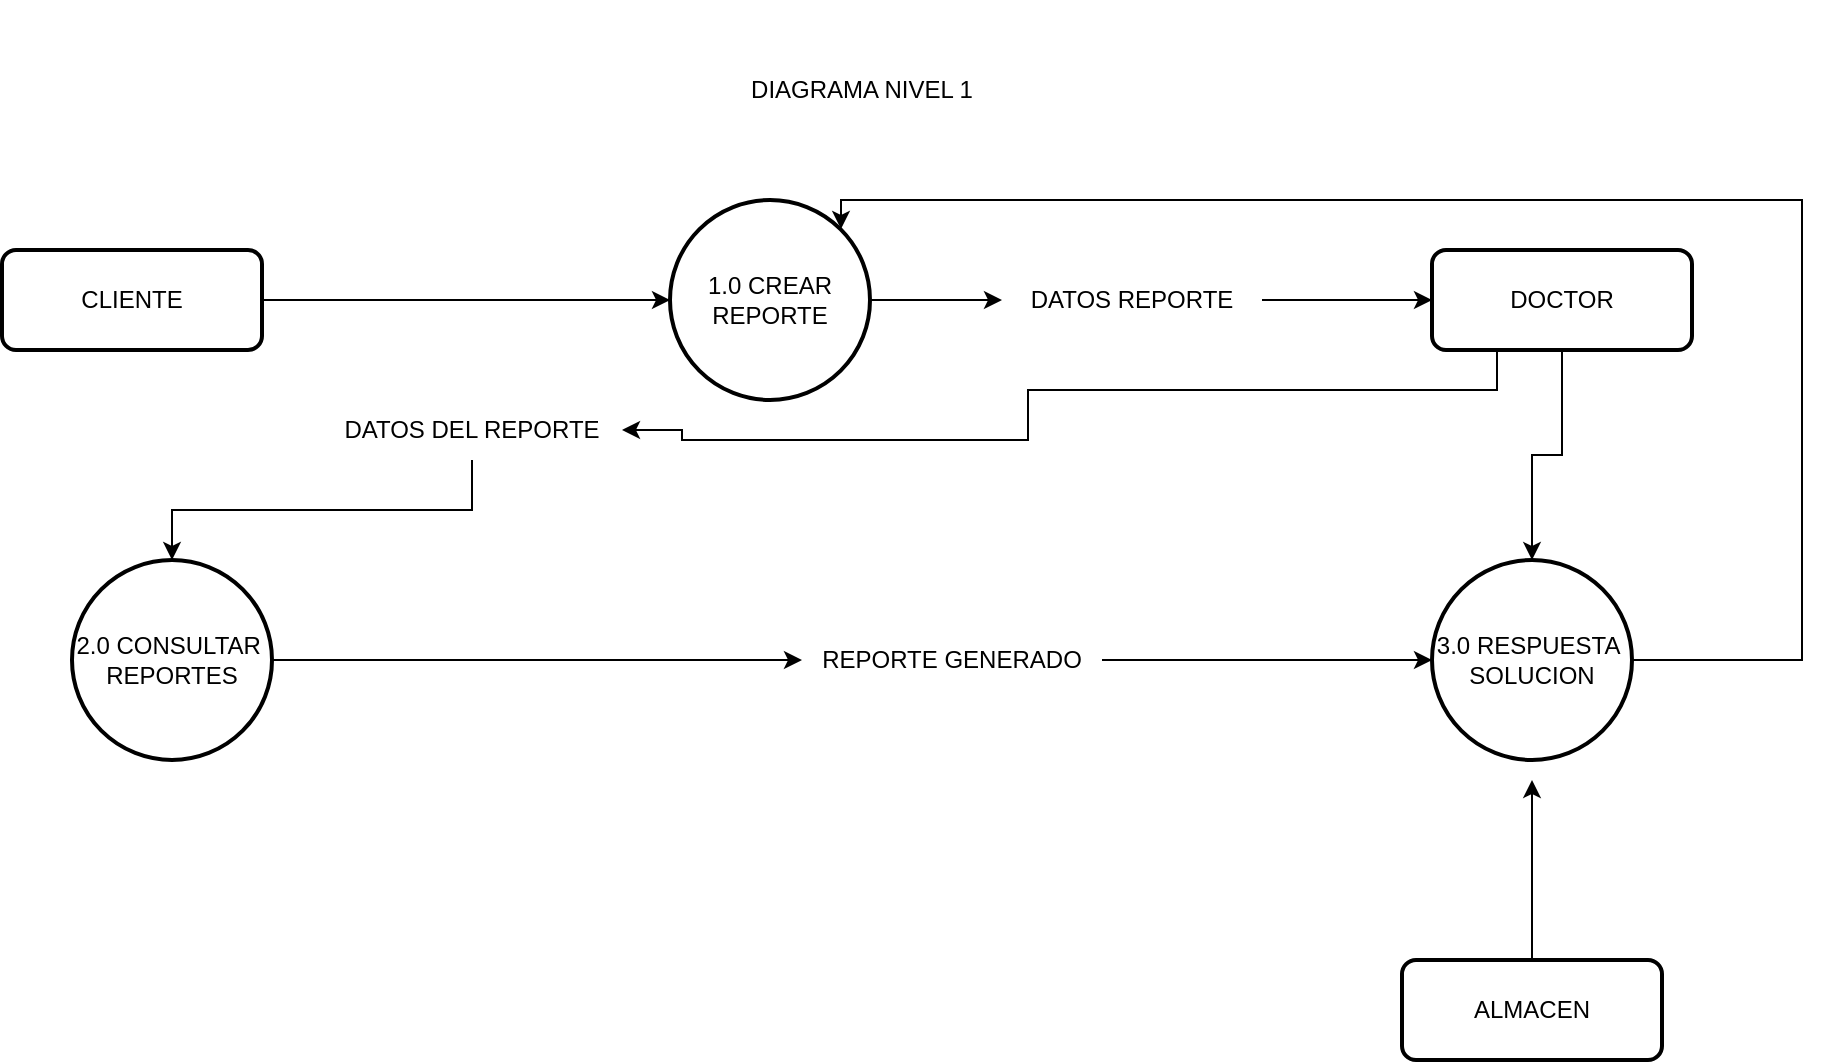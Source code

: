 <mxfile version="27.0.5">
  <diagram name="Página-1" id="offA2QsUWKVMqpJ2NT_O">
    <mxGraphModel dx="1028" dy="1787" grid="1" gridSize="10" guides="1" tooltips="1" connect="1" arrows="1" fold="1" page="1" pageScale="1" pageWidth="827" pageHeight="1169" math="0" shadow="0">
      <root>
        <mxCell id="0" />
        <mxCell id="1" parent="0" />
        <mxCell id="N8YXSEBH_jVdmxB8FjeN-1" value="DIAGRAMA NIVEL 1" style="text;html=1;align=center;verticalAlign=middle;whiteSpace=wrap;rounded=0;" parent="1" vertex="1">
          <mxGeometry x="350" y="-70" width="220" height="90" as="geometry" />
        </mxCell>
        <mxCell id="N8YXSEBH_jVdmxB8FjeN-2" value="CLIENTE" style="rounded=1;whiteSpace=wrap;html=1;absoluteArcSize=1;arcSize=14;strokeWidth=2;" parent="1" vertex="1">
          <mxGeometry x="30" y="55" width="130" height="50" as="geometry" />
        </mxCell>
        <mxCell id="N8YXSEBH_jVdmxB8FjeN-6" value="2.0 CONSULTAR&amp;nbsp;&lt;div&gt;REPORTES&lt;/div&gt;" style="strokeWidth=2;html=1;shape=mxgraph.flowchart.start_2;whiteSpace=wrap;" parent="1" vertex="1">
          <mxGeometry x="65" y="210" width="100" height="100" as="geometry" />
        </mxCell>
        <mxCell id="vZGEXvCzYcnf5hsj47Nr-3" style="edgeStyle=orthogonalEdgeStyle;rounded=0;orthogonalLoop=1;jettySize=auto;html=1;exitX=1;exitY=0.5;exitDx=0;exitDy=0;exitPerimeter=0;entryX=0;entryY=0.5;entryDx=0;entryDy=0;" parent="1" source="vZGEXvCzYcnf5hsj47Nr-9" target="vZGEXvCzYcnf5hsj47Nr-2" edge="1">
          <mxGeometry relative="1" as="geometry" />
        </mxCell>
        <mxCell id="g9hXBYkUwqmahQ63abJa-1" value="1.0 CREAR REPORTE" style="strokeWidth=2;html=1;shape=mxgraph.flowchart.start_2;whiteSpace=wrap;" parent="1" vertex="1">
          <mxGeometry x="364" y="30" width="100" height="100" as="geometry" />
        </mxCell>
        <mxCell id="vZGEXvCzYcnf5hsj47Nr-1" style="edgeStyle=orthogonalEdgeStyle;rounded=0;orthogonalLoop=1;jettySize=auto;html=1;exitX=1;exitY=0.5;exitDx=0;exitDy=0;entryX=0;entryY=0.5;entryDx=0;entryDy=0;entryPerimeter=0;" parent="1" source="N8YXSEBH_jVdmxB8FjeN-2" target="g9hXBYkUwqmahQ63abJa-1" edge="1">
          <mxGeometry relative="1" as="geometry" />
        </mxCell>
        <mxCell id="vZGEXvCzYcnf5hsj47Nr-2" value="DOCTOR" style="rounded=1;whiteSpace=wrap;html=1;absoluteArcSize=1;arcSize=14;strokeWidth=2;" parent="1" vertex="1">
          <mxGeometry x="745" y="55" width="130" height="50" as="geometry" />
        </mxCell>
        <mxCell id="vZGEXvCzYcnf5hsj47Nr-4" style="edgeStyle=orthogonalEdgeStyle;rounded=0;orthogonalLoop=1;jettySize=auto;html=1;exitX=0.5;exitY=1;exitDx=0;exitDy=0;exitPerimeter=0;entryX=0.5;entryY=0;entryDx=0;entryDy=0;entryPerimeter=0;" parent="1" source="vZGEXvCzYcnf5hsj47Nr-5" target="N8YXSEBH_jVdmxB8FjeN-6" edge="1">
          <mxGeometry relative="1" as="geometry" />
        </mxCell>
        <mxCell id="vZGEXvCzYcnf5hsj47Nr-6" value="" style="edgeStyle=orthogonalEdgeStyle;rounded=0;orthogonalLoop=1;jettySize=auto;html=1;exitX=0.25;exitY=1;exitDx=0;exitDy=0;entryX=1;entryY=0.5;entryDx=0;entryDy=0;" parent="1" source="vZGEXvCzYcnf5hsj47Nr-2" target="vZGEXvCzYcnf5hsj47Nr-5" edge="1">
          <mxGeometry relative="1" as="geometry">
            <mxPoint x="440" y="130" as="sourcePoint" />
            <mxPoint x="115" y="170" as="targetPoint" />
            <Array as="points">
              <mxPoint x="778" y="125" />
              <mxPoint x="543" y="125" />
              <mxPoint x="543" y="150" />
              <mxPoint x="370" y="150" />
              <mxPoint x="370" y="145" />
            </Array>
          </mxGeometry>
        </mxCell>
        <mxCell id="vZGEXvCzYcnf5hsj47Nr-5" value="DATOS DEL REPORTE" style="text;html=1;align=center;verticalAlign=middle;whiteSpace=wrap;rounded=0;" parent="1" vertex="1">
          <mxGeometry x="190" y="130" width="150" height="30" as="geometry" />
        </mxCell>
        <mxCell id="vZGEXvCzYcnf5hsj47Nr-8" value="3.0 RESPUESTA&amp;nbsp;&lt;div&gt;SOLUCION&lt;/div&gt;" style="strokeWidth=2;html=1;shape=mxgraph.flowchart.start_2;whiteSpace=wrap;" parent="1" vertex="1">
          <mxGeometry x="745" y="210" width="100" height="100" as="geometry" />
        </mxCell>
        <mxCell id="vZGEXvCzYcnf5hsj47Nr-10" value="" style="edgeStyle=orthogonalEdgeStyle;rounded=0;orthogonalLoop=1;jettySize=auto;html=1;exitX=1;exitY=0.5;exitDx=0;exitDy=0;exitPerimeter=0;entryX=0;entryY=0.5;entryDx=0;entryDy=0;" parent="1" source="g9hXBYkUwqmahQ63abJa-1" target="vZGEXvCzYcnf5hsj47Nr-9" edge="1">
          <mxGeometry relative="1" as="geometry">
            <mxPoint x="490" y="80" as="sourcePoint" />
            <mxPoint x="640" y="80" as="targetPoint" />
          </mxGeometry>
        </mxCell>
        <mxCell id="vZGEXvCzYcnf5hsj47Nr-9" value="DATOS REPORTE" style="text;html=1;align=center;verticalAlign=middle;whiteSpace=wrap;rounded=0;" parent="1" vertex="1">
          <mxGeometry x="530" y="65" width="130" height="30" as="geometry" />
        </mxCell>
        <mxCell id="vZGEXvCzYcnf5hsj47Nr-11" style="edgeStyle=orthogonalEdgeStyle;rounded=0;orthogonalLoop=1;jettySize=auto;html=1;exitX=0.5;exitY=1;exitDx=0;exitDy=0;entryX=0.5;entryY=0;entryDx=0;entryDy=0;entryPerimeter=0;" parent="1" source="vZGEXvCzYcnf5hsj47Nr-2" target="vZGEXvCzYcnf5hsj47Nr-8" edge="1">
          <mxGeometry relative="1" as="geometry" />
        </mxCell>
        <mxCell id="vZGEXvCzYcnf5hsj47Nr-15" style="edgeStyle=orthogonalEdgeStyle;rounded=0;orthogonalLoop=1;jettySize=auto;html=1;exitX=1;exitY=0.5;exitDx=0;exitDy=0;exitPerimeter=0;entryX=0;entryY=0.5;entryDx=0;entryDy=0;entryPerimeter=0;" parent="1" source="vZGEXvCzYcnf5hsj47Nr-16" target="vZGEXvCzYcnf5hsj47Nr-8" edge="1">
          <mxGeometry relative="1" as="geometry" />
        </mxCell>
        <mxCell id="vZGEXvCzYcnf5hsj47Nr-17" value="" style="edgeStyle=orthogonalEdgeStyle;rounded=0;orthogonalLoop=1;jettySize=auto;html=1;exitX=1;exitY=0.5;exitDx=0;exitDy=0;exitPerimeter=0;entryX=0;entryY=0.5;entryDx=0;entryDy=0;entryPerimeter=0;" parent="1" source="N8YXSEBH_jVdmxB8FjeN-6" target="vZGEXvCzYcnf5hsj47Nr-16" edge="1">
          <mxGeometry relative="1" as="geometry">
            <mxPoint x="165" y="260" as="sourcePoint" />
            <mxPoint x="745" y="260" as="targetPoint" />
          </mxGeometry>
        </mxCell>
        <mxCell id="vZGEXvCzYcnf5hsj47Nr-16" value="REPORTE GENERADO" style="text;html=1;align=center;verticalAlign=middle;whiteSpace=wrap;rounded=0;" parent="1" vertex="1">
          <mxGeometry x="430" y="245" width="150" height="30" as="geometry" />
        </mxCell>
        <mxCell id="vZGEXvCzYcnf5hsj47Nr-20" style="edgeStyle=orthogonalEdgeStyle;rounded=0;orthogonalLoop=1;jettySize=auto;html=1;exitX=0.5;exitY=0;exitDx=0;exitDy=0;" parent="1" source="vZGEXvCzYcnf5hsj47Nr-19" edge="1">
          <mxGeometry relative="1" as="geometry">
            <mxPoint x="795" y="320" as="targetPoint" />
          </mxGeometry>
        </mxCell>
        <mxCell id="vZGEXvCzYcnf5hsj47Nr-19" value="ALMACEN" style="rounded=1;whiteSpace=wrap;html=1;absoluteArcSize=1;arcSize=14;strokeWidth=2;" parent="1" vertex="1">
          <mxGeometry x="730" y="410" width="130" height="50" as="geometry" />
        </mxCell>
        <mxCell id="9ekKLN4ECw9Pt3c-muBa-1" style="edgeStyle=orthogonalEdgeStyle;rounded=0;orthogonalLoop=1;jettySize=auto;html=1;exitX=1;exitY=0.5;exitDx=0;exitDy=0;exitPerimeter=0;entryX=0.855;entryY=0.145;entryDx=0;entryDy=0;entryPerimeter=0;" parent="1" source="vZGEXvCzYcnf5hsj47Nr-8" target="g9hXBYkUwqmahQ63abJa-1" edge="1">
          <mxGeometry relative="1" as="geometry">
            <Array as="points">
              <mxPoint x="930" y="260" />
              <mxPoint x="930" y="30" />
              <mxPoint x="450" y="30" />
            </Array>
          </mxGeometry>
        </mxCell>
      </root>
    </mxGraphModel>
  </diagram>
</mxfile>
